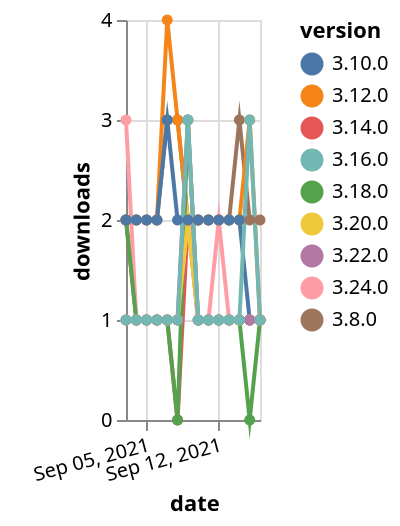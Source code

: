 {"$schema": "https://vega.github.io/schema/vega-lite/v5.json", "description": "A simple bar chart with embedded data.", "data": {"values": [{"date": "2021-09-03", "total": 2693, "delta": 2, "version": "3.8.0"}, {"date": "2021-09-04", "total": 2695, "delta": 2, "version": "3.8.0"}, {"date": "2021-09-05", "total": 2697, "delta": 2, "version": "3.8.0"}, {"date": "2021-09-06", "total": 2699, "delta": 2, "version": "3.8.0"}, {"date": "2021-09-07", "total": 2702, "delta": 3, "version": "3.8.0"}, {"date": "2021-09-08", "total": 2705, "delta": 3, "version": "3.8.0"}, {"date": "2021-09-09", "total": 2707, "delta": 2, "version": "3.8.0"}, {"date": "2021-09-10", "total": 2709, "delta": 2, "version": "3.8.0"}, {"date": "2021-09-11", "total": 2711, "delta": 2, "version": "3.8.0"}, {"date": "2021-09-12", "total": 2713, "delta": 2, "version": "3.8.0"}, {"date": "2021-09-13", "total": 2715, "delta": 2, "version": "3.8.0"}, {"date": "2021-09-14", "total": 2718, "delta": 3, "version": "3.8.0"}, {"date": "2021-09-15", "total": 2720, "delta": 2, "version": "3.8.0"}, {"date": "2021-09-16", "total": 2722, "delta": 2, "version": "3.8.0"}, {"date": "2021-09-03", "total": 2585, "delta": 2, "version": "3.12.0"}, {"date": "2021-09-04", "total": 2587, "delta": 2, "version": "3.12.0"}, {"date": "2021-09-05", "total": 2589, "delta": 2, "version": "3.12.0"}, {"date": "2021-09-06", "total": 2591, "delta": 2, "version": "3.12.0"}, {"date": "2021-09-07", "total": 2595, "delta": 4, "version": "3.12.0"}, {"date": "2021-09-08", "total": 2598, "delta": 3, "version": "3.12.0"}, {"date": "2021-09-09", "total": 2600, "delta": 2, "version": "3.12.0"}, {"date": "2021-09-10", "total": 2602, "delta": 2, "version": "3.12.0"}, {"date": "2021-09-11", "total": 2604, "delta": 2, "version": "3.12.0"}, {"date": "2021-09-12", "total": 2606, "delta": 2, "version": "3.12.0"}, {"date": "2021-09-13", "total": 2608, "delta": 2, "version": "3.12.0"}, {"date": "2021-09-14", "total": 2610, "delta": 2, "version": "3.12.0"}, {"date": "2021-09-15", "total": 2613, "delta": 3, "version": "3.12.0"}, {"date": "2021-09-16", "total": 2614, "delta": 1, "version": "3.12.0"}, {"date": "2021-09-03", "total": 239, "delta": 2, "version": "3.14.0"}, {"date": "2021-09-04", "total": 240, "delta": 1, "version": "3.14.0"}, {"date": "2021-09-05", "total": 241, "delta": 1, "version": "3.14.0"}, {"date": "2021-09-06", "total": 242, "delta": 1, "version": "3.14.0"}, {"date": "2021-09-07", "total": 243, "delta": 1, "version": "3.14.0"}, {"date": "2021-09-08", "total": 243, "delta": 0, "version": "3.14.0"}, {"date": "2021-09-09", "total": 245, "delta": 2, "version": "3.14.0"}, {"date": "2021-09-10", "total": 246, "delta": 1, "version": "3.14.0"}, {"date": "2021-09-11", "total": 247, "delta": 1, "version": "3.14.0"}, {"date": "2021-09-12", "total": 248, "delta": 1, "version": "3.14.0"}, {"date": "2021-09-13", "total": 249, "delta": 1, "version": "3.14.0"}, {"date": "2021-09-14", "total": 250, "delta": 1, "version": "3.14.0"}, {"date": "2021-09-15", "total": 251, "delta": 1, "version": "3.14.0"}, {"date": "2021-09-16", "total": 252, "delta": 1, "version": "3.14.0"}, {"date": "2021-09-03", "total": 119, "delta": 3, "version": "3.24.0"}, {"date": "2021-09-04", "total": 120, "delta": 1, "version": "3.24.0"}, {"date": "2021-09-05", "total": 121, "delta": 1, "version": "3.24.0"}, {"date": "2021-09-06", "total": 122, "delta": 1, "version": "3.24.0"}, {"date": "2021-09-07", "total": 123, "delta": 1, "version": "3.24.0"}, {"date": "2021-09-08", "total": 124, "delta": 1, "version": "3.24.0"}, {"date": "2021-09-09", "total": 126, "delta": 2, "version": "3.24.0"}, {"date": "2021-09-10", "total": 127, "delta": 1, "version": "3.24.0"}, {"date": "2021-09-11", "total": 128, "delta": 1, "version": "3.24.0"}, {"date": "2021-09-12", "total": 130, "delta": 2, "version": "3.24.0"}, {"date": "2021-09-13", "total": 131, "delta": 1, "version": "3.24.0"}, {"date": "2021-09-14", "total": 132, "delta": 1, "version": "3.24.0"}, {"date": "2021-09-15", "total": 133, "delta": 1, "version": "3.24.0"}, {"date": "2021-09-16", "total": 134, "delta": 1, "version": "3.24.0"}, {"date": "2021-09-03", "total": 180, "delta": 2, "version": "3.18.0"}, {"date": "2021-09-04", "total": 181, "delta": 1, "version": "3.18.0"}, {"date": "2021-09-05", "total": 182, "delta": 1, "version": "3.18.0"}, {"date": "2021-09-06", "total": 183, "delta": 1, "version": "3.18.0"}, {"date": "2021-09-07", "total": 184, "delta": 1, "version": "3.18.0"}, {"date": "2021-09-08", "total": 184, "delta": 0, "version": "3.18.0"}, {"date": "2021-09-09", "total": 187, "delta": 3, "version": "3.18.0"}, {"date": "2021-09-10", "total": 188, "delta": 1, "version": "3.18.0"}, {"date": "2021-09-11", "total": 189, "delta": 1, "version": "3.18.0"}, {"date": "2021-09-12", "total": 190, "delta": 1, "version": "3.18.0"}, {"date": "2021-09-13", "total": 191, "delta": 1, "version": "3.18.0"}, {"date": "2021-09-14", "total": 192, "delta": 1, "version": "3.18.0"}, {"date": "2021-09-15", "total": 192, "delta": 0, "version": "3.18.0"}, {"date": "2021-09-16", "total": 193, "delta": 1, "version": "3.18.0"}, {"date": "2021-09-03", "total": 155, "delta": 1, "version": "3.20.0"}, {"date": "2021-09-04", "total": 156, "delta": 1, "version": "3.20.0"}, {"date": "2021-09-05", "total": 157, "delta": 1, "version": "3.20.0"}, {"date": "2021-09-06", "total": 158, "delta": 1, "version": "3.20.0"}, {"date": "2021-09-07", "total": 159, "delta": 1, "version": "3.20.0"}, {"date": "2021-09-08", "total": 160, "delta": 1, "version": "3.20.0"}, {"date": "2021-09-09", "total": 162, "delta": 2, "version": "3.20.0"}, {"date": "2021-09-10", "total": 163, "delta": 1, "version": "3.20.0"}, {"date": "2021-09-11", "total": 164, "delta": 1, "version": "3.20.0"}, {"date": "2021-09-12", "total": 165, "delta": 1, "version": "3.20.0"}, {"date": "2021-09-13", "total": 166, "delta": 1, "version": "3.20.0"}, {"date": "2021-09-14", "total": 167, "delta": 1, "version": "3.20.0"}, {"date": "2021-09-15", "total": 168, "delta": 1, "version": "3.20.0"}, {"date": "2021-09-16", "total": 169, "delta": 1, "version": "3.20.0"}, {"date": "2021-09-03", "total": 2643, "delta": 2, "version": "3.10.0"}, {"date": "2021-09-04", "total": 2645, "delta": 2, "version": "3.10.0"}, {"date": "2021-09-05", "total": 2647, "delta": 2, "version": "3.10.0"}, {"date": "2021-09-06", "total": 2649, "delta": 2, "version": "3.10.0"}, {"date": "2021-09-07", "total": 2652, "delta": 3, "version": "3.10.0"}, {"date": "2021-09-08", "total": 2654, "delta": 2, "version": "3.10.0"}, {"date": "2021-09-09", "total": 2656, "delta": 2, "version": "3.10.0"}, {"date": "2021-09-10", "total": 2658, "delta": 2, "version": "3.10.0"}, {"date": "2021-09-11", "total": 2660, "delta": 2, "version": "3.10.0"}, {"date": "2021-09-12", "total": 2662, "delta": 2, "version": "3.10.0"}, {"date": "2021-09-13", "total": 2664, "delta": 2, "version": "3.10.0"}, {"date": "2021-09-14", "total": 2666, "delta": 2, "version": "3.10.0"}, {"date": "2021-09-15", "total": 2667, "delta": 1, "version": "3.10.0"}, {"date": "2021-09-16", "total": 2668, "delta": 1, "version": "3.10.0"}, {"date": "2021-09-03", "total": 174, "delta": 1, "version": "3.22.0"}, {"date": "2021-09-04", "total": 175, "delta": 1, "version": "3.22.0"}, {"date": "2021-09-05", "total": 176, "delta": 1, "version": "3.22.0"}, {"date": "2021-09-06", "total": 177, "delta": 1, "version": "3.22.0"}, {"date": "2021-09-07", "total": 178, "delta": 1, "version": "3.22.0"}, {"date": "2021-09-08", "total": 179, "delta": 1, "version": "3.22.0"}, {"date": "2021-09-09", "total": 182, "delta": 3, "version": "3.22.0"}, {"date": "2021-09-10", "total": 183, "delta": 1, "version": "3.22.0"}, {"date": "2021-09-11", "total": 184, "delta": 1, "version": "3.22.0"}, {"date": "2021-09-12", "total": 185, "delta": 1, "version": "3.22.0"}, {"date": "2021-09-13", "total": 186, "delta": 1, "version": "3.22.0"}, {"date": "2021-09-14", "total": 187, "delta": 1, "version": "3.22.0"}, {"date": "2021-09-15", "total": 188, "delta": 1, "version": "3.22.0"}, {"date": "2021-09-16", "total": 189, "delta": 1, "version": "3.22.0"}, {"date": "2021-09-03", "total": 360, "delta": 1, "version": "3.16.0"}, {"date": "2021-09-04", "total": 361, "delta": 1, "version": "3.16.0"}, {"date": "2021-09-05", "total": 362, "delta": 1, "version": "3.16.0"}, {"date": "2021-09-06", "total": 363, "delta": 1, "version": "3.16.0"}, {"date": "2021-09-07", "total": 364, "delta": 1, "version": "3.16.0"}, {"date": "2021-09-08", "total": 365, "delta": 1, "version": "3.16.0"}, {"date": "2021-09-09", "total": 368, "delta": 3, "version": "3.16.0"}, {"date": "2021-09-10", "total": 369, "delta": 1, "version": "3.16.0"}, {"date": "2021-09-11", "total": 370, "delta": 1, "version": "3.16.0"}, {"date": "2021-09-12", "total": 371, "delta": 1, "version": "3.16.0"}, {"date": "2021-09-13", "total": 372, "delta": 1, "version": "3.16.0"}, {"date": "2021-09-14", "total": 373, "delta": 1, "version": "3.16.0"}, {"date": "2021-09-15", "total": 376, "delta": 3, "version": "3.16.0"}, {"date": "2021-09-16", "total": 377, "delta": 1, "version": "3.16.0"}]}, "width": "container", "mark": {"type": "line", "point": {"filled": true}}, "encoding": {"x": {"field": "date", "type": "temporal", "timeUnit": "yearmonthdate", "title": "date", "axis": {"labelAngle": -15}}, "y": {"field": "delta", "type": "quantitative", "title": "downloads"}, "color": {"field": "version", "type": "nominal"}, "tooltip": {"field": "delta"}}}